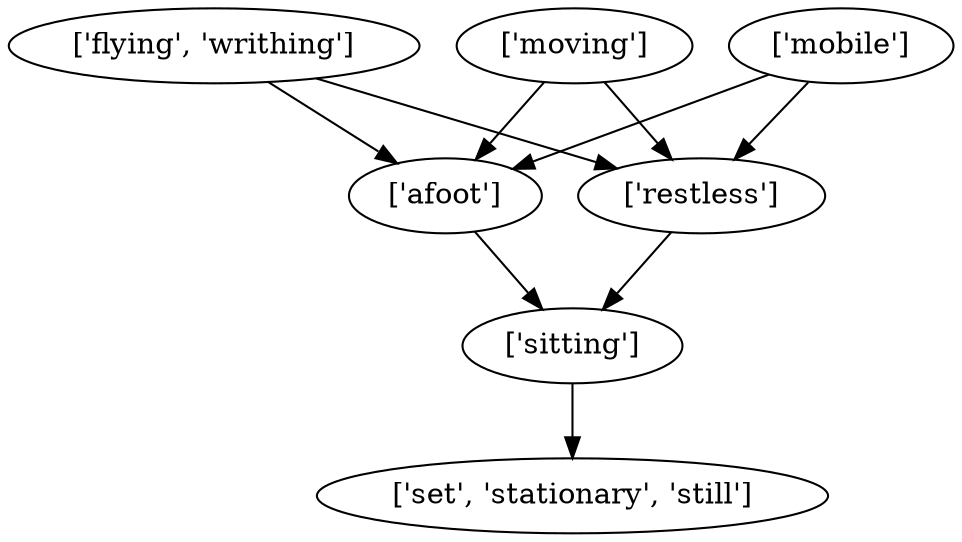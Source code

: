 strict digraph  {
	"['flying', 'writhing']" -> "['afoot']";
	"['flying', 'writhing']" -> "['restless']";
	"['afoot']" -> "['sitting']";
	"['restless']" -> "['sitting']";
	"['sitting']" -> "['set', 'stationary', 'still']";
	"['moving']" -> "['afoot']";
	"['moving']" -> "['restless']";
	"['mobile']" -> "['afoot']";
	"['mobile']" -> "['restless']";
}

